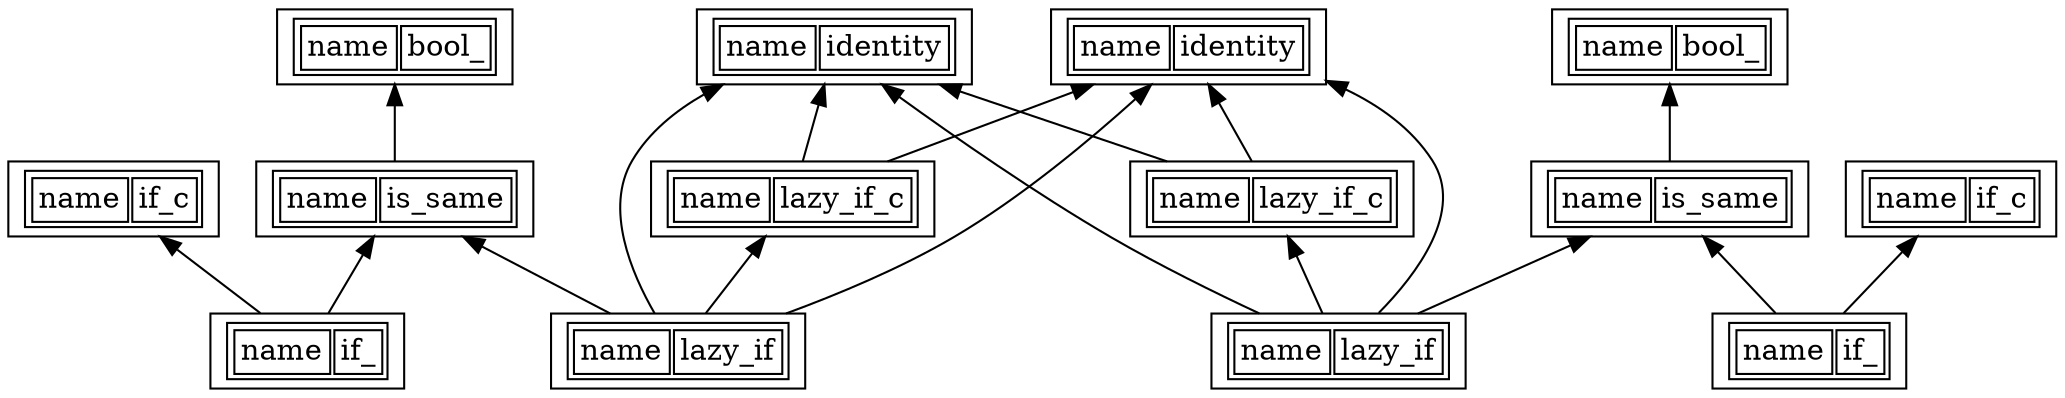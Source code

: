 digraph {
rankdir="BT";
n411094983[shape="record" label=<<TABLE><TR><TD>name</TD><TD>if_</TD></TR></TABLE>>];
n424455647[shape="record" label=<<TABLE><TR><TD>name</TD><TD>lazy_if_c</TD></TR></TABLE>>];
n571571392[shape="record" label=<<TABLE><TR><TD>name</TD><TD>lazy_if</TD></TR></TABLE>>];
n796517498[shape="record" label=<<TABLE><TR><TD>name</TD><TD>lazy_if</TD></TR></TABLE>>];
n1287355512[shape="record" label=<<TABLE><TR><TD>name</TD><TD>identity</TD></TR></TABLE>>];
n1298369181[shape="record" label=<<TABLE><TR><TD>name</TD><TD>is_same</TD></TR></TABLE>>];
n1456755728[shape="record" label=<<TABLE><TR><TD>name</TD><TD>if_c</TD></TR></TABLE>>];
n2104634931[shape="record" label=<<TABLE><TR><TD>name</TD><TD>bool_</TD></TR></TABLE>>];
n2395158828[shape="record" label=<<TABLE><TR><TD>name</TD><TD>bool_</TD></TR></TABLE>>];
n2763800426[shape="record" label=<<TABLE><TR><TD>name</TD><TD>is_same</TD></TR></TABLE>>];
n3283385663[shape="record" label=<<TABLE><TR><TD>name</TD><TD>lazy_if_c</TD></TR></TABLE>>];
n3903986830[shape="record" label=<<TABLE><TR><TD>name</TD><TD>if_</TD></TR></TABLE>>];
n4005720465[shape="record" label=<<TABLE><TR><TD>name</TD><TD>if_c</TD></TR></TABLE>>];
n4126307445[shape="record" label=<<TABLE><TR><TD>name</TD><TD>identity</TD></TR></TABLE>>];

n411094983 -> n2763800426;
n411094983 -> n1456755728;
n424455647 -> n1287355512;
n424455647 -> n4126307445;
n571571392 -> n1298369181;
n571571392 -> n1287355512;
n571571392 -> n4126307445;
n571571392 -> n424455647;
n796517498 -> n2763800426;
n796517498 -> n1287355512;
n796517498 -> n4126307445;
n796517498 -> n3283385663;
n1298369181 -> n2395158828;
n2763800426 -> n2104634931;
n3283385663 -> n1287355512;
n3283385663 -> n4126307445;
n3903986830 -> n1298369181;
n3903986830 -> n4005720465;

}
